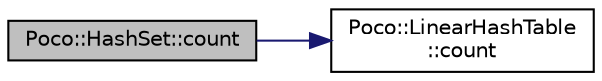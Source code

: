 digraph "Poco::HashSet::count"
{
 // LATEX_PDF_SIZE
  edge [fontname="Helvetica",fontsize="10",labelfontname="Helvetica",labelfontsize="10"];
  node [fontname="Helvetica",fontsize="10",shape=record];
  rankdir="LR";
  Node1 [label="Poco::HashSet::count",height=0.2,width=0.4,color="black", fillcolor="grey75", style="filled", fontcolor="black",tooltip=" "];
  Node1 -> Node2 [color="midnightblue",fontsize="10",style="solid"];
  Node2 [label="Poco::LinearHashTable\l::count",height=0.2,width=0.4,color="black", fillcolor="white", style="filled",URL="$classPoco_1_1LinearHashTable.html#a7949cbed4b1c4fd60dfe3854cad5b4e1",tooltip=" "];
}
